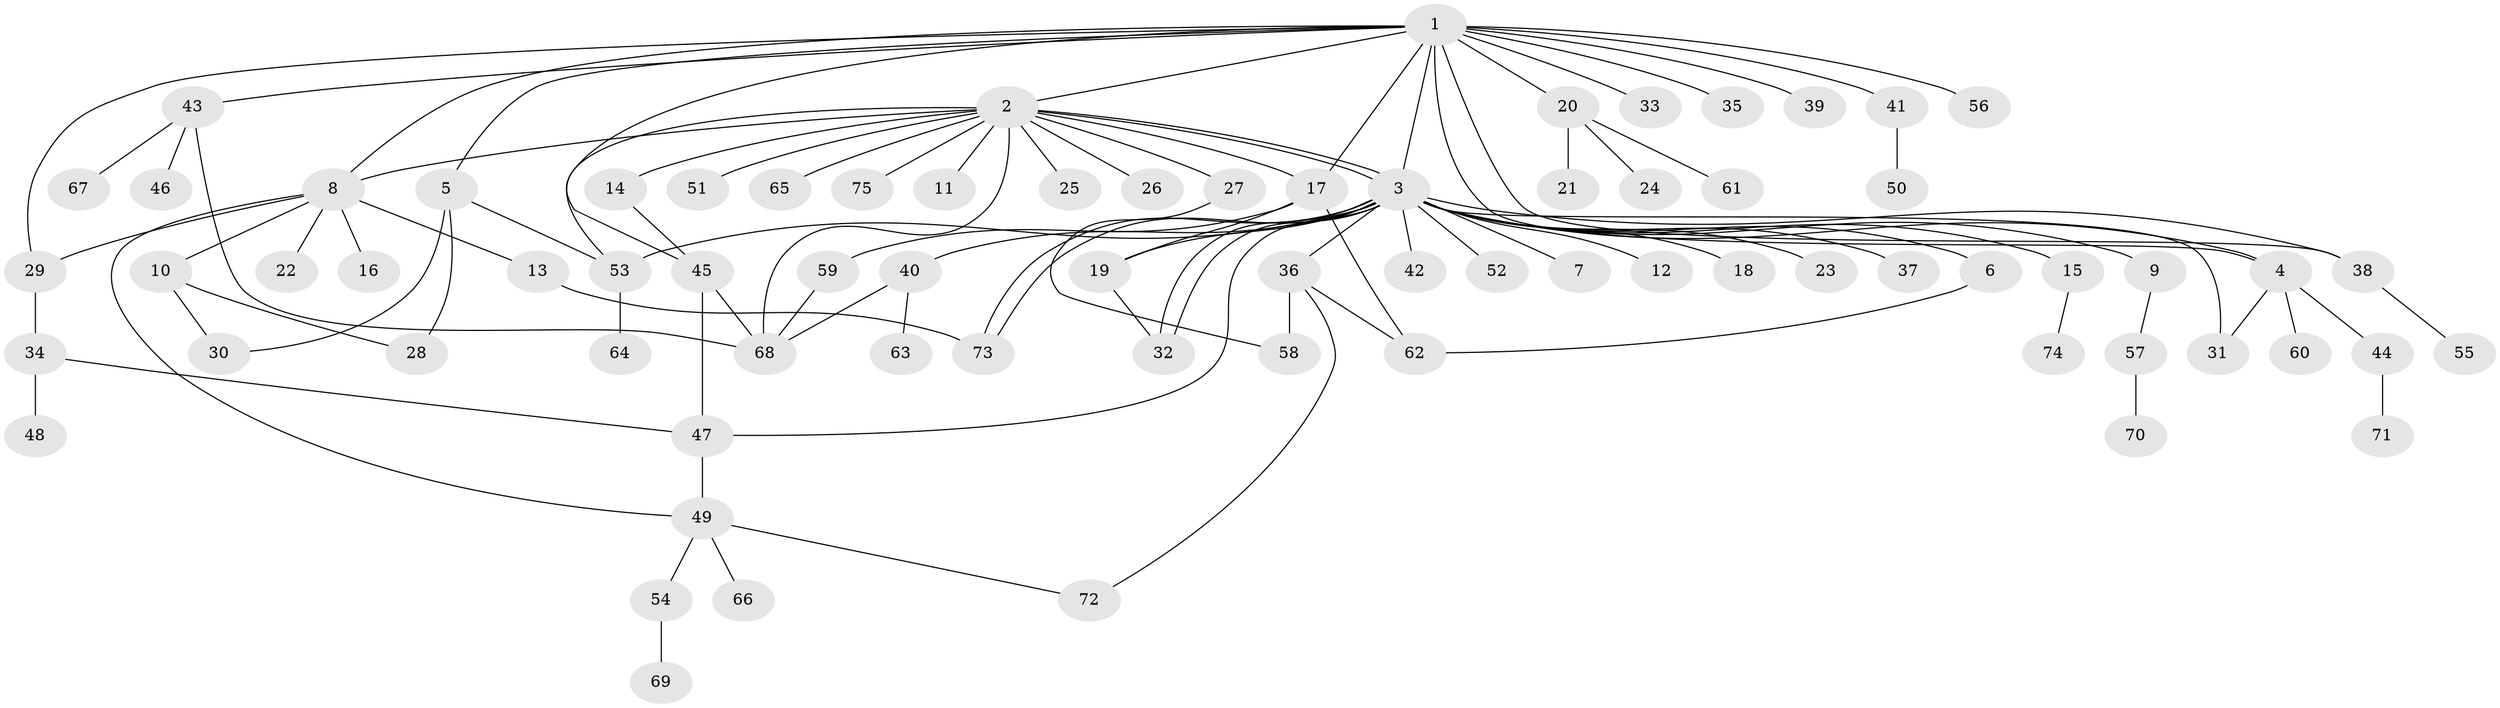 // Generated by graph-tools (version 1.1) at 2025/14/03/09/25 04:14:41]
// undirected, 75 vertices, 103 edges
graph export_dot {
graph [start="1"]
  node [color=gray90,style=filled];
  1;
  2;
  3;
  4;
  5;
  6;
  7;
  8;
  9;
  10;
  11;
  12;
  13;
  14;
  15;
  16;
  17;
  18;
  19;
  20;
  21;
  22;
  23;
  24;
  25;
  26;
  27;
  28;
  29;
  30;
  31;
  32;
  33;
  34;
  35;
  36;
  37;
  38;
  39;
  40;
  41;
  42;
  43;
  44;
  45;
  46;
  47;
  48;
  49;
  50;
  51;
  52;
  53;
  54;
  55;
  56;
  57;
  58;
  59;
  60;
  61;
  62;
  63;
  64;
  65;
  66;
  67;
  68;
  69;
  70;
  71;
  72;
  73;
  74;
  75;
  1 -- 2;
  1 -- 3;
  1 -- 4;
  1 -- 5;
  1 -- 8;
  1 -- 17;
  1 -- 20;
  1 -- 29;
  1 -- 33;
  1 -- 35;
  1 -- 38;
  1 -- 39;
  1 -- 41;
  1 -- 43;
  1 -- 45;
  1 -- 56;
  2 -- 3;
  2 -- 3;
  2 -- 8;
  2 -- 11;
  2 -- 14;
  2 -- 17;
  2 -- 25;
  2 -- 26;
  2 -- 27;
  2 -- 51;
  2 -- 53;
  2 -- 65;
  2 -- 68;
  2 -- 75;
  3 -- 4;
  3 -- 6;
  3 -- 7;
  3 -- 9;
  3 -- 12;
  3 -- 15;
  3 -- 18;
  3 -- 19;
  3 -- 23;
  3 -- 31;
  3 -- 32;
  3 -- 32;
  3 -- 36;
  3 -- 37;
  3 -- 38;
  3 -- 40;
  3 -- 42;
  3 -- 47;
  3 -- 52;
  3 -- 53;
  3 -- 73;
  3 -- 73;
  4 -- 31;
  4 -- 44;
  4 -- 60;
  5 -- 28;
  5 -- 30;
  5 -- 53;
  6 -- 62;
  8 -- 10;
  8 -- 13;
  8 -- 16;
  8 -- 22;
  8 -- 29;
  8 -- 49;
  9 -- 57;
  10 -- 28;
  10 -- 30;
  13 -- 73;
  14 -- 45;
  15 -- 74;
  17 -- 19;
  17 -- 59;
  17 -- 62;
  19 -- 32;
  20 -- 21;
  20 -- 24;
  20 -- 61;
  27 -- 58;
  29 -- 34;
  34 -- 47;
  34 -- 48;
  36 -- 58;
  36 -- 62;
  36 -- 72;
  38 -- 55;
  40 -- 63;
  40 -- 68;
  41 -- 50;
  43 -- 46;
  43 -- 67;
  43 -- 68;
  44 -- 71;
  45 -- 47;
  45 -- 68;
  47 -- 49;
  49 -- 54;
  49 -- 66;
  49 -- 72;
  53 -- 64;
  54 -- 69;
  57 -- 70;
  59 -- 68;
}
